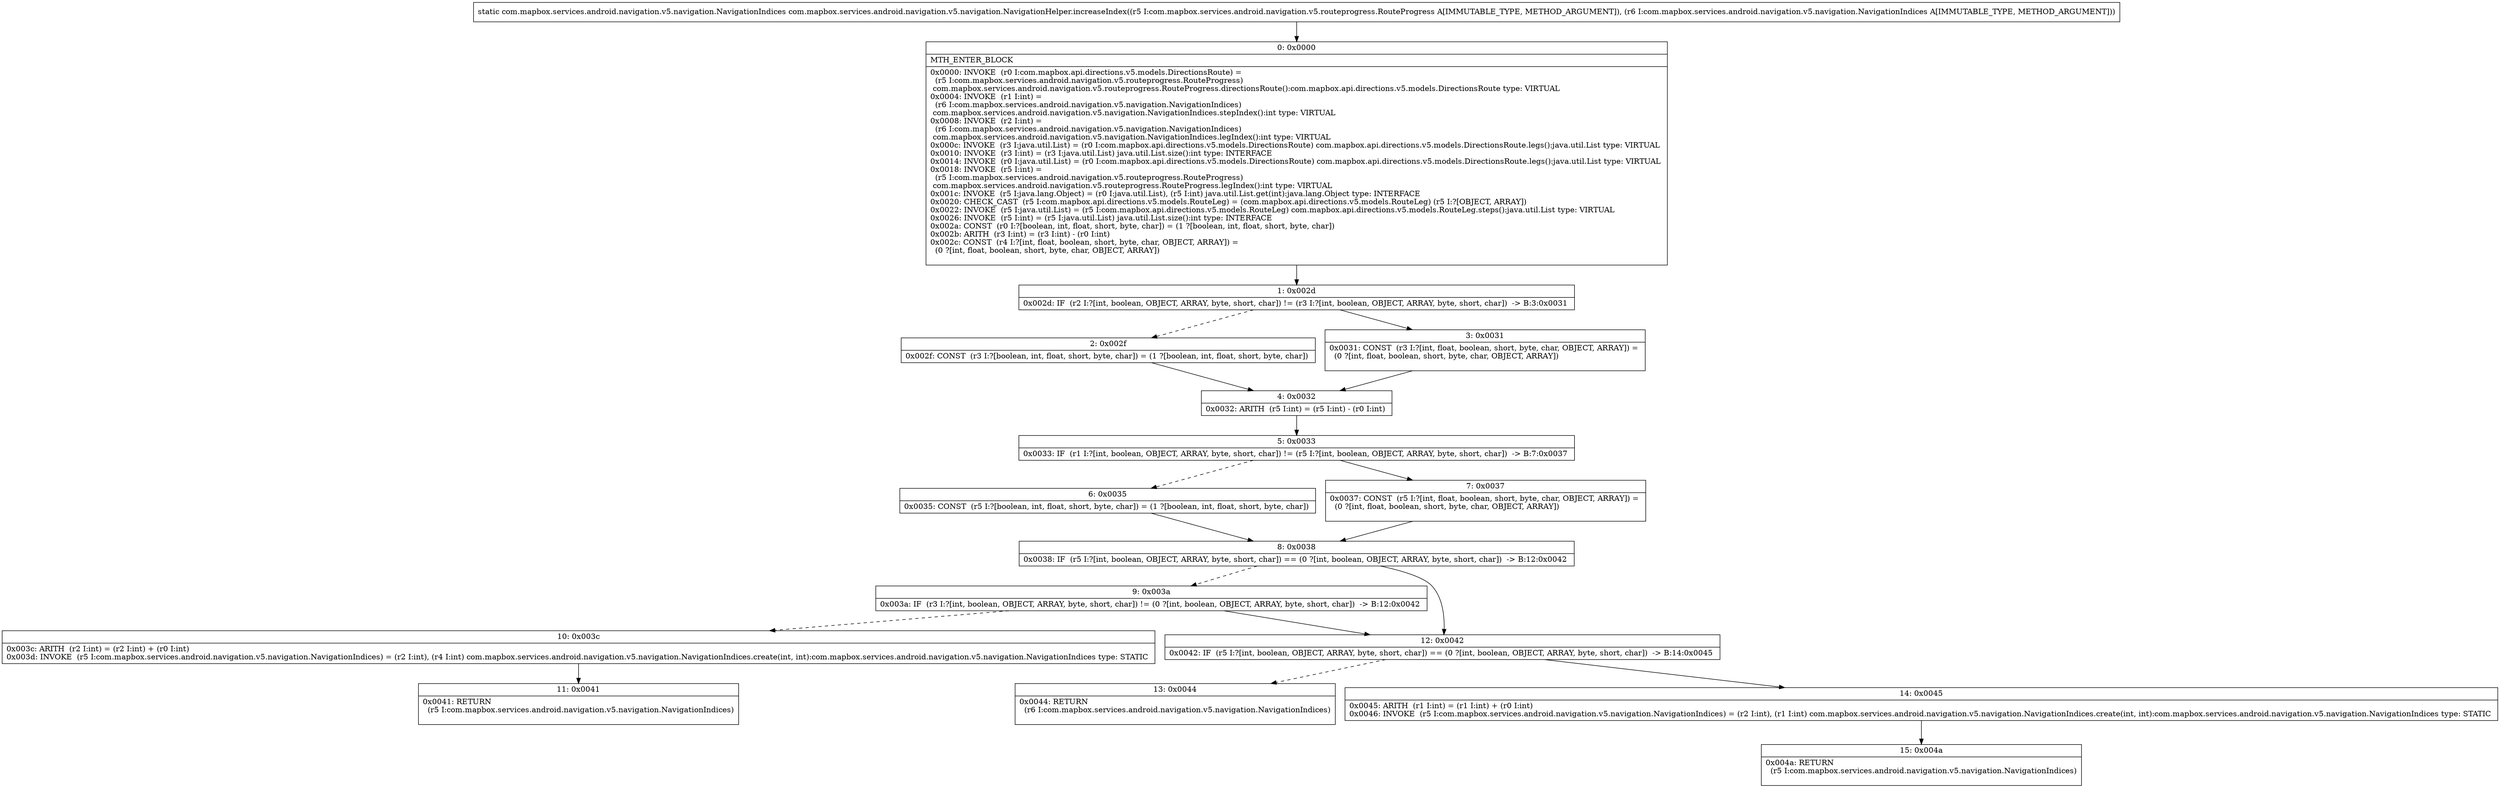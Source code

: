 digraph "CFG forcom.mapbox.services.android.navigation.v5.navigation.NavigationHelper.increaseIndex(Lcom\/mapbox\/services\/android\/navigation\/v5\/routeprogress\/RouteProgress;Lcom\/mapbox\/services\/android\/navigation\/v5\/navigation\/NavigationIndices;)Lcom\/mapbox\/services\/android\/navigation\/v5\/navigation\/NavigationIndices;" {
Node_0 [shape=record,label="{0\:\ 0x0000|MTH_ENTER_BLOCK\l|0x0000: INVOKE  (r0 I:com.mapbox.api.directions.v5.models.DirectionsRoute) = \l  (r5 I:com.mapbox.services.android.navigation.v5.routeprogress.RouteProgress)\l com.mapbox.services.android.navigation.v5.routeprogress.RouteProgress.directionsRoute():com.mapbox.api.directions.v5.models.DirectionsRoute type: VIRTUAL \l0x0004: INVOKE  (r1 I:int) = \l  (r6 I:com.mapbox.services.android.navigation.v5.navigation.NavigationIndices)\l com.mapbox.services.android.navigation.v5.navigation.NavigationIndices.stepIndex():int type: VIRTUAL \l0x0008: INVOKE  (r2 I:int) = \l  (r6 I:com.mapbox.services.android.navigation.v5.navigation.NavigationIndices)\l com.mapbox.services.android.navigation.v5.navigation.NavigationIndices.legIndex():int type: VIRTUAL \l0x000c: INVOKE  (r3 I:java.util.List) = (r0 I:com.mapbox.api.directions.v5.models.DirectionsRoute) com.mapbox.api.directions.v5.models.DirectionsRoute.legs():java.util.List type: VIRTUAL \l0x0010: INVOKE  (r3 I:int) = (r3 I:java.util.List) java.util.List.size():int type: INTERFACE \l0x0014: INVOKE  (r0 I:java.util.List) = (r0 I:com.mapbox.api.directions.v5.models.DirectionsRoute) com.mapbox.api.directions.v5.models.DirectionsRoute.legs():java.util.List type: VIRTUAL \l0x0018: INVOKE  (r5 I:int) = \l  (r5 I:com.mapbox.services.android.navigation.v5.routeprogress.RouteProgress)\l com.mapbox.services.android.navigation.v5.routeprogress.RouteProgress.legIndex():int type: VIRTUAL \l0x001c: INVOKE  (r5 I:java.lang.Object) = (r0 I:java.util.List), (r5 I:int) java.util.List.get(int):java.lang.Object type: INTERFACE \l0x0020: CHECK_CAST  (r5 I:com.mapbox.api.directions.v5.models.RouteLeg) = (com.mapbox.api.directions.v5.models.RouteLeg) (r5 I:?[OBJECT, ARRAY]) \l0x0022: INVOKE  (r5 I:java.util.List) = (r5 I:com.mapbox.api.directions.v5.models.RouteLeg) com.mapbox.api.directions.v5.models.RouteLeg.steps():java.util.List type: VIRTUAL \l0x0026: INVOKE  (r5 I:int) = (r5 I:java.util.List) java.util.List.size():int type: INTERFACE \l0x002a: CONST  (r0 I:?[boolean, int, float, short, byte, char]) = (1 ?[boolean, int, float, short, byte, char]) \l0x002b: ARITH  (r3 I:int) = (r3 I:int) \- (r0 I:int) \l0x002c: CONST  (r4 I:?[int, float, boolean, short, byte, char, OBJECT, ARRAY]) = \l  (0 ?[int, float, boolean, short, byte, char, OBJECT, ARRAY])\l \l}"];
Node_1 [shape=record,label="{1\:\ 0x002d|0x002d: IF  (r2 I:?[int, boolean, OBJECT, ARRAY, byte, short, char]) != (r3 I:?[int, boolean, OBJECT, ARRAY, byte, short, char])  \-\> B:3:0x0031 \l}"];
Node_2 [shape=record,label="{2\:\ 0x002f|0x002f: CONST  (r3 I:?[boolean, int, float, short, byte, char]) = (1 ?[boolean, int, float, short, byte, char]) \l}"];
Node_3 [shape=record,label="{3\:\ 0x0031|0x0031: CONST  (r3 I:?[int, float, boolean, short, byte, char, OBJECT, ARRAY]) = \l  (0 ?[int, float, boolean, short, byte, char, OBJECT, ARRAY])\l \l}"];
Node_4 [shape=record,label="{4\:\ 0x0032|0x0032: ARITH  (r5 I:int) = (r5 I:int) \- (r0 I:int) \l}"];
Node_5 [shape=record,label="{5\:\ 0x0033|0x0033: IF  (r1 I:?[int, boolean, OBJECT, ARRAY, byte, short, char]) != (r5 I:?[int, boolean, OBJECT, ARRAY, byte, short, char])  \-\> B:7:0x0037 \l}"];
Node_6 [shape=record,label="{6\:\ 0x0035|0x0035: CONST  (r5 I:?[boolean, int, float, short, byte, char]) = (1 ?[boolean, int, float, short, byte, char]) \l}"];
Node_7 [shape=record,label="{7\:\ 0x0037|0x0037: CONST  (r5 I:?[int, float, boolean, short, byte, char, OBJECT, ARRAY]) = \l  (0 ?[int, float, boolean, short, byte, char, OBJECT, ARRAY])\l \l}"];
Node_8 [shape=record,label="{8\:\ 0x0038|0x0038: IF  (r5 I:?[int, boolean, OBJECT, ARRAY, byte, short, char]) == (0 ?[int, boolean, OBJECT, ARRAY, byte, short, char])  \-\> B:12:0x0042 \l}"];
Node_9 [shape=record,label="{9\:\ 0x003a|0x003a: IF  (r3 I:?[int, boolean, OBJECT, ARRAY, byte, short, char]) != (0 ?[int, boolean, OBJECT, ARRAY, byte, short, char])  \-\> B:12:0x0042 \l}"];
Node_10 [shape=record,label="{10\:\ 0x003c|0x003c: ARITH  (r2 I:int) = (r2 I:int) + (r0 I:int) \l0x003d: INVOKE  (r5 I:com.mapbox.services.android.navigation.v5.navigation.NavigationIndices) = (r2 I:int), (r4 I:int) com.mapbox.services.android.navigation.v5.navigation.NavigationIndices.create(int, int):com.mapbox.services.android.navigation.v5.navigation.NavigationIndices type: STATIC \l}"];
Node_11 [shape=record,label="{11\:\ 0x0041|0x0041: RETURN  \l  (r5 I:com.mapbox.services.android.navigation.v5.navigation.NavigationIndices)\l \l}"];
Node_12 [shape=record,label="{12\:\ 0x0042|0x0042: IF  (r5 I:?[int, boolean, OBJECT, ARRAY, byte, short, char]) == (0 ?[int, boolean, OBJECT, ARRAY, byte, short, char])  \-\> B:14:0x0045 \l}"];
Node_13 [shape=record,label="{13\:\ 0x0044|0x0044: RETURN  \l  (r6 I:com.mapbox.services.android.navigation.v5.navigation.NavigationIndices)\l \l}"];
Node_14 [shape=record,label="{14\:\ 0x0045|0x0045: ARITH  (r1 I:int) = (r1 I:int) + (r0 I:int) \l0x0046: INVOKE  (r5 I:com.mapbox.services.android.navigation.v5.navigation.NavigationIndices) = (r2 I:int), (r1 I:int) com.mapbox.services.android.navigation.v5.navigation.NavigationIndices.create(int, int):com.mapbox.services.android.navigation.v5.navigation.NavigationIndices type: STATIC \l}"];
Node_15 [shape=record,label="{15\:\ 0x004a|0x004a: RETURN  \l  (r5 I:com.mapbox.services.android.navigation.v5.navigation.NavigationIndices)\l \l}"];
MethodNode[shape=record,label="{static com.mapbox.services.android.navigation.v5.navigation.NavigationIndices com.mapbox.services.android.navigation.v5.navigation.NavigationHelper.increaseIndex((r5 I:com.mapbox.services.android.navigation.v5.routeprogress.RouteProgress A[IMMUTABLE_TYPE, METHOD_ARGUMENT]), (r6 I:com.mapbox.services.android.navigation.v5.navigation.NavigationIndices A[IMMUTABLE_TYPE, METHOD_ARGUMENT])) }"];
MethodNode -> Node_0;
Node_0 -> Node_1;
Node_1 -> Node_2[style=dashed];
Node_1 -> Node_3;
Node_2 -> Node_4;
Node_3 -> Node_4;
Node_4 -> Node_5;
Node_5 -> Node_6[style=dashed];
Node_5 -> Node_7;
Node_6 -> Node_8;
Node_7 -> Node_8;
Node_8 -> Node_9[style=dashed];
Node_8 -> Node_12;
Node_9 -> Node_10[style=dashed];
Node_9 -> Node_12;
Node_10 -> Node_11;
Node_12 -> Node_13[style=dashed];
Node_12 -> Node_14;
Node_14 -> Node_15;
}

